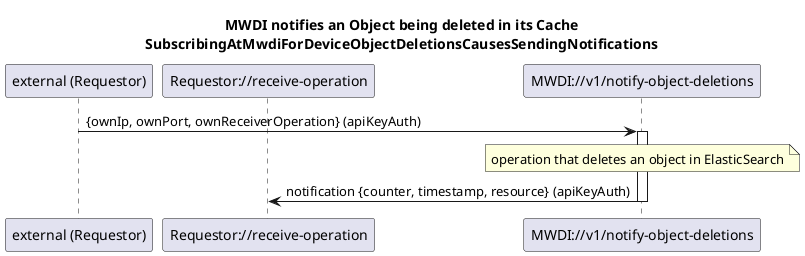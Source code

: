 @startuml 122_MwdiNotifiesObjectDeletion
skinparam responseMessageBelowArrow true

title 
MWDI notifies an Object being deleted in its Cache
SubscribingAtMwdiForDeviceObjectDeletionsCausesSendingNotifications
end title

participant "external (Requestor)" as external
participant "Requestor://receive-operation" as receiverOperation
participant "MWDI://v1/notify-object-deletions" as notifyObjectDeletion

external -> notifyObjectDeletion: {ownIp, ownPort, ownReceiverOperation} (apiKeyAuth)
activate notifyObjectDeletion

note over notifyObjectDeletion: operation that deletes an object in ElasticSearch

notifyObjectDeletion -> receiverOperation: notification {counter, timestamp, resource} (apiKeyAuth)
deactivate notifyObjectDeletion

@enduml